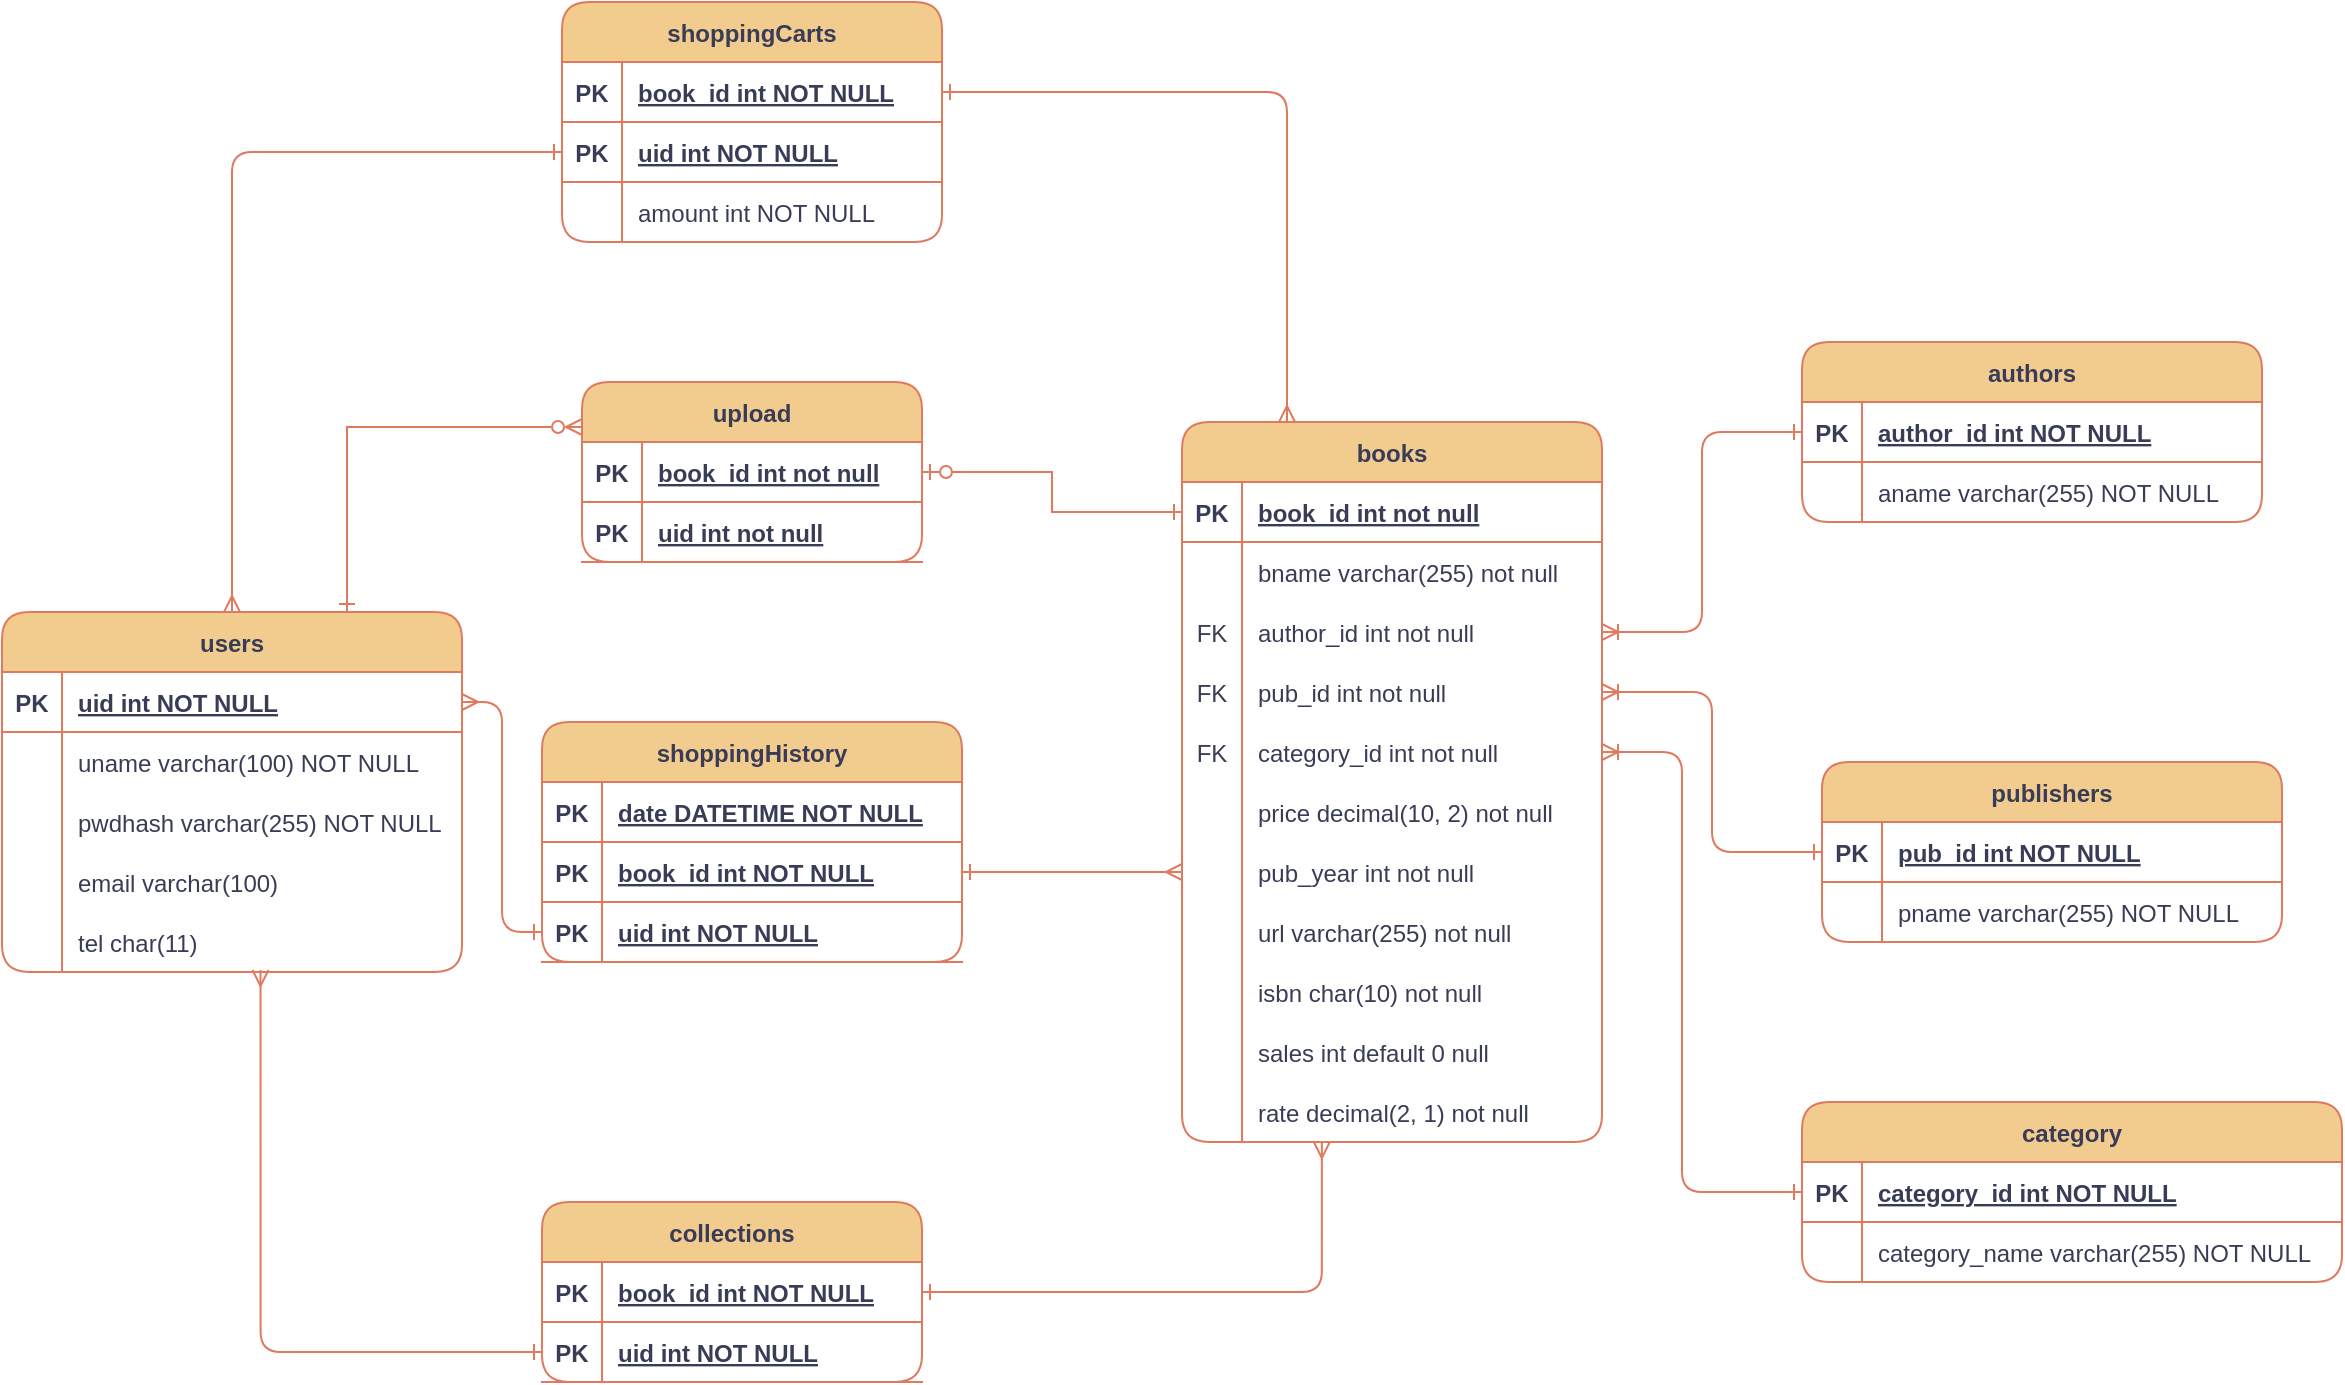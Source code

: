 <mxfile version="22.1.2" type="device">
  <diagram id="R2lEEEUBdFMjLlhIrx00" name="Page-1">
    <mxGraphModel dx="2056" dy="809" grid="1" gridSize="10" guides="1" tooltips="1" connect="1" arrows="1" fold="1" page="1" pageScale="1" pageWidth="850" pageHeight="1100" math="0" shadow="0" extFonts="Permanent Marker^https://fonts.googleapis.com/css?family=Permanent+Marker">
      <root>
        <mxCell id="0" />
        <mxCell id="1" parent="0" />
        <mxCell id="XunWEFAMzec_fNxeLKAL-8" style="edgeStyle=orthogonalEdgeStyle;rounded=0;orthogonalLoop=1;jettySize=auto;html=1;exitX=0.75;exitY=0;exitDx=0;exitDy=0;entryX=0;entryY=0.25;entryDx=0;entryDy=0;strokeColor=#E07A5F;fontColor=#393C56;fillColor=#F2CC8F;endArrow=ERzeroToMany;endFill=0;startArrow=ERone;startFill=0;" edge="1" parent="1" source="GhEM9INlbGcR_kuWZl3L-23" target="XunWEFAMzec_fNxeLKAL-1">
          <mxGeometry relative="1" as="geometry" />
        </mxCell>
        <mxCell id="GhEM9INlbGcR_kuWZl3L-23" value="users" style="shape=table;startSize=30;container=1;collapsible=1;childLayout=tableLayout;fixedRows=1;rowLines=0;fontStyle=1;align=center;resizeLast=1;labelBackgroundColor=none;fillColor=#F2CC8F;strokeColor=#E07A5F;fontColor=#393C56;rounded=1;" parent="1" vertex="1">
          <mxGeometry x="-840" y="335" width="230" height="180" as="geometry" />
        </mxCell>
        <mxCell id="GhEM9INlbGcR_kuWZl3L-24" value="" style="shape=tableRow;horizontal=0;startSize=0;swimlaneHead=0;swimlaneBody=0;fillColor=none;collapsible=0;dropTarget=0;points=[[0,0.5],[1,0.5]];portConstraint=eastwest;strokeColor=#E07A5F;top=0;left=0;right=0;bottom=1;labelBackgroundColor=none;fontColor=#393C56;rounded=1;" parent="GhEM9INlbGcR_kuWZl3L-23" vertex="1">
          <mxGeometry y="30" width="230" height="30" as="geometry" />
        </mxCell>
        <mxCell id="GhEM9INlbGcR_kuWZl3L-25" value="PK" style="shape=partialRectangle;overflow=hidden;connectable=0;fillColor=none;strokeColor=#E07A5F;top=0;left=0;bottom=0;right=0;fontStyle=1;labelBackgroundColor=none;fontColor=#393C56;rounded=1;" parent="GhEM9INlbGcR_kuWZl3L-24" vertex="1">
          <mxGeometry width="30" height="30" as="geometry">
            <mxRectangle width="30" height="30" as="alternateBounds" />
          </mxGeometry>
        </mxCell>
        <mxCell id="GhEM9INlbGcR_kuWZl3L-26" value="uid    int          NOT NULL " style="shape=partialRectangle;overflow=hidden;connectable=0;fillColor=none;align=left;strokeColor=#E07A5F;top=0;left=0;bottom=0;right=0;spacingLeft=6;fontStyle=5;labelBackgroundColor=none;fontColor=#393C56;rounded=1;" parent="GhEM9INlbGcR_kuWZl3L-24" vertex="1">
          <mxGeometry x="30" width="200" height="30" as="geometry">
            <mxRectangle width="200" height="30" as="alternateBounds" />
          </mxGeometry>
        </mxCell>
        <mxCell id="GhEM9INlbGcR_kuWZl3L-27" value="" style="shape=tableRow;horizontal=0;startSize=0;swimlaneHead=0;swimlaneBody=0;fillColor=none;collapsible=0;dropTarget=0;points=[[0,0.5],[1,0.5]];portConstraint=eastwest;strokeColor=#E07A5F;top=0;left=0;right=0;bottom=0;labelBackgroundColor=none;fontColor=#393C56;rounded=1;" parent="GhEM9INlbGcR_kuWZl3L-23" vertex="1">
          <mxGeometry y="60" width="230" height="30" as="geometry" />
        </mxCell>
        <mxCell id="GhEM9INlbGcR_kuWZl3L-28" value="" style="shape=partialRectangle;overflow=hidden;connectable=0;fillColor=none;strokeColor=#E07A5F;top=0;left=0;bottom=0;right=0;labelBackgroundColor=none;fontColor=#393C56;rounded=1;" parent="GhEM9INlbGcR_kuWZl3L-27" vertex="1">
          <mxGeometry width="30" height="30" as="geometry">
            <mxRectangle width="30" height="30" as="alternateBounds" />
          </mxGeometry>
        </mxCell>
        <mxCell id="GhEM9INlbGcR_kuWZl3L-29" value="uname  varchar(100) NOT NULL" style="shape=partialRectangle;overflow=hidden;connectable=0;fillColor=none;align=left;strokeColor=#E07A5F;top=0;left=0;bottom=0;right=0;spacingLeft=6;labelBackgroundColor=none;fontColor=#393C56;rounded=1;" parent="GhEM9INlbGcR_kuWZl3L-27" vertex="1">
          <mxGeometry x="30" width="200" height="30" as="geometry">
            <mxRectangle width="200" height="30" as="alternateBounds" />
          </mxGeometry>
        </mxCell>
        <mxCell id="GhEM9INlbGcR_kuWZl3L-30" value="" style="shape=tableRow;horizontal=0;startSize=0;swimlaneHead=0;swimlaneBody=0;fillColor=none;collapsible=0;dropTarget=0;points=[[0,0.5],[1,0.5]];portConstraint=eastwest;strokeColor=#E07A5F;top=0;left=0;right=0;bottom=0;labelBackgroundColor=none;fontColor=#393C56;rounded=1;" parent="GhEM9INlbGcR_kuWZl3L-23" vertex="1">
          <mxGeometry y="90" width="230" height="30" as="geometry" />
        </mxCell>
        <mxCell id="GhEM9INlbGcR_kuWZl3L-31" value="" style="shape=partialRectangle;overflow=hidden;connectable=0;fillColor=none;strokeColor=#E07A5F;top=0;left=0;bottom=0;right=0;labelBackgroundColor=none;fontColor=#393C56;rounded=1;" parent="GhEM9INlbGcR_kuWZl3L-30" vertex="1">
          <mxGeometry width="30" height="30" as="geometry">
            <mxRectangle width="30" height="30" as="alternateBounds" />
          </mxGeometry>
        </mxCell>
        <mxCell id="GhEM9INlbGcR_kuWZl3L-32" value="pwdhash varchar(255) NOT NULL" style="shape=partialRectangle;overflow=hidden;connectable=0;fillColor=none;align=left;strokeColor=#E07A5F;top=0;left=0;bottom=0;right=0;spacingLeft=6;labelBackgroundColor=none;fontColor=#393C56;rounded=1;" parent="GhEM9INlbGcR_kuWZl3L-30" vertex="1">
          <mxGeometry x="30" width="200" height="30" as="geometry">
            <mxRectangle width="200" height="30" as="alternateBounds" />
          </mxGeometry>
        </mxCell>
        <mxCell id="GhEM9INlbGcR_kuWZl3L-33" value="" style="shape=tableRow;horizontal=0;startSize=0;swimlaneHead=0;swimlaneBody=0;fillColor=none;collapsible=0;dropTarget=0;points=[[0,0.5],[1,0.5]];portConstraint=eastwest;strokeColor=#E07A5F;top=0;left=0;right=0;bottom=0;labelBackgroundColor=none;fontColor=#393C56;rounded=1;" parent="GhEM9INlbGcR_kuWZl3L-23" vertex="1">
          <mxGeometry y="120" width="230" height="30" as="geometry" />
        </mxCell>
        <mxCell id="GhEM9INlbGcR_kuWZl3L-34" value="" style="shape=partialRectangle;overflow=hidden;connectable=0;fillColor=none;strokeColor=#E07A5F;top=0;left=0;bottom=0;right=0;labelBackgroundColor=none;fontColor=#393C56;rounded=1;" parent="GhEM9INlbGcR_kuWZl3L-33" vertex="1">
          <mxGeometry width="30" height="30" as="geometry">
            <mxRectangle width="30" height="30" as="alternateBounds" />
          </mxGeometry>
        </mxCell>
        <mxCell id="GhEM9INlbGcR_kuWZl3L-35" value="email  varchar(100)" style="shape=partialRectangle;overflow=hidden;connectable=0;fillColor=none;align=left;strokeColor=#E07A5F;top=0;left=0;bottom=0;right=0;spacingLeft=6;labelBackgroundColor=none;fontColor=#393C56;rounded=1;" parent="GhEM9INlbGcR_kuWZl3L-33" vertex="1">
          <mxGeometry x="30" width="200" height="30" as="geometry">
            <mxRectangle width="200" height="30" as="alternateBounds" />
          </mxGeometry>
        </mxCell>
        <mxCell id="GhEM9INlbGcR_kuWZl3L-36" value="" style="shape=tableRow;horizontal=0;startSize=0;swimlaneHead=0;swimlaneBody=0;fillColor=none;collapsible=0;dropTarget=0;points=[[0,0.5],[1,0.5]];portConstraint=eastwest;strokeColor=#E07A5F;top=0;left=0;right=0;bottom=0;labelBackgroundColor=none;fontColor=#393C56;rounded=1;" parent="GhEM9INlbGcR_kuWZl3L-23" vertex="1">
          <mxGeometry y="150" width="230" height="30" as="geometry" />
        </mxCell>
        <mxCell id="GhEM9INlbGcR_kuWZl3L-37" value="" style="shape=partialRectangle;overflow=hidden;connectable=0;fillColor=none;strokeColor=#E07A5F;top=0;left=0;bottom=0;right=0;labelBackgroundColor=none;fontColor=#393C56;rounded=1;" parent="GhEM9INlbGcR_kuWZl3L-36" vertex="1">
          <mxGeometry width="30" height="30" as="geometry">
            <mxRectangle width="30" height="30" as="alternateBounds" />
          </mxGeometry>
        </mxCell>
        <mxCell id="GhEM9INlbGcR_kuWZl3L-38" value="tel    char(11)" style="shape=partialRectangle;overflow=hidden;connectable=0;fillColor=none;align=left;strokeColor=#E07A5F;top=0;left=0;bottom=0;right=0;spacingLeft=6;labelBackgroundColor=none;fontColor=#393C56;rounded=1;" parent="GhEM9INlbGcR_kuWZl3L-36" vertex="1">
          <mxGeometry x="30" width="200" height="30" as="geometry">
            <mxRectangle width="200" height="30" as="alternateBounds" />
          </mxGeometry>
        </mxCell>
        <mxCell id="GhEM9INlbGcR_kuWZl3L-39" value="authors" style="shape=table;startSize=30;container=1;collapsible=1;childLayout=tableLayout;fixedRows=1;rowLines=0;fontStyle=1;align=center;resizeLast=1;labelBackgroundColor=none;fillColor=#F2CC8F;strokeColor=#E07A5F;fontColor=#393C56;rounded=1;" parent="1" vertex="1">
          <mxGeometry x="60" y="200" width="230" height="90" as="geometry" />
        </mxCell>
        <mxCell id="GhEM9INlbGcR_kuWZl3L-40" value="" style="shape=tableRow;horizontal=0;startSize=0;swimlaneHead=0;swimlaneBody=0;fillColor=none;collapsible=0;dropTarget=0;points=[[0,0.5],[1,0.5]];portConstraint=eastwest;strokeColor=#E07A5F;top=0;left=0;right=0;bottom=1;labelBackgroundColor=none;fontColor=#393C56;rounded=1;" parent="GhEM9INlbGcR_kuWZl3L-39" vertex="1">
          <mxGeometry y="30" width="230" height="30" as="geometry" />
        </mxCell>
        <mxCell id="GhEM9INlbGcR_kuWZl3L-41" value="PK" style="shape=partialRectangle;overflow=hidden;connectable=0;fillColor=none;strokeColor=#E07A5F;top=0;left=0;bottom=0;right=0;fontStyle=1;labelBackgroundColor=none;fontColor=#393C56;rounded=1;" parent="GhEM9INlbGcR_kuWZl3L-40" vertex="1">
          <mxGeometry width="30" height="30" as="geometry">
            <mxRectangle width="30" height="30" as="alternateBounds" />
          </mxGeometry>
        </mxCell>
        <mxCell id="GhEM9INlbGcR_kuWZl3L-42" value="author_id int          NOT NULL " style="shape=partialRectangle;overflow=hidden;connectable=0;fillColor=none;align=left;strokeColor=#E07A5F;top=0;left=0;bottom=0;right=0;spacingLeft=6;fontStyle=5;labelBackgroundColor=none;fontColor=#393C56;rounded=1;" parent="GhEM9INlbGcR_kuWZl3L-40" vertex="1">
          <mxGeometry x="30" width="200" height="30" as="geometry">
            <mxRectangle width="200" height="30" as="alternateBounds" />
          </mxGeometry>
        </mxCell>
        <mxCell id="GhEM9INlbGcR_kuWZl3L-43" value="" style="shape=tableRow;horizontal=0;startSize=0;swimlaneHead=0;swimlaneBody=0;fillColor=none;collapsible=0;dropTarget=0;points=[[0,0.5],[1,0.5]];portConstraint=eastwest;strokeColor=#E07A5F;top=0;left=0;right=0;bottom=0;labelBackgroundColor=none;fontColor=#393C56;rounded=1;" parent="GhEM9INlbGcR_kuWZl3L-39" vertex="1">
          <mxGeometry y="60" width="230" height="30" as="geometry" />
        </mxCell>
        <mxCell id="GhEM9INlbGcR_kuWZl3L-44" value="" style="shape=partialRectangle;overflow=hidden;connectable=0;fillColor=none;strokeColor=#E07A5F;top=0;left=0;bottom=0;right=0;labelBackgroundColor=none;fontColor=#393C56;rounded=1;" parent="GhEM9INlbGcR_kuWZl3L-43" vertex="1">
          <mxGeometry width="30" height="30" as="geometry">
            <mxRectangle width="30" height="30" as="alternateBounds" />
          </mxGeometry>
        </mxCell>
        <mxCell id="GhEM9INlbGcR_kuWZl3L-45" value="aname     varchar(255) NOT NULL" style="shape=partialRectangle;overflow=hidden;connectable=0;fillColor=none;align=left;strokeColor=#E07A5F;top=0;left=0;bottom=0;right=0;spacingLeft=6;labelBackgroundColor=none;fontColor=#393C56;rounded=1;" parent="GhEM9INlbGcR_kuWZl3L-43" vertex="1">
          <mxGeometry x="30" width="200" height="30" as="geometry">
            <mxRectangle width="200" height="30" as="alternateBounds" />
          </mxGeometry>
        </mxCell>
        <mxCell id="GhEM9INlbGcR_kuWZl3L-46" value="publishers" style="shape=table;startSize=30;container=1;collapsible=1;childLayout=tableLayout;fixedRows=1;rowLines=0;fontStyle=1;align=center;resizeLast=1;labelBackgroundColor=none;fillColor=#F2CC8F;strokeColor=#E07A5F;fontColor=#393C56;rounded=1;" parent="1" vertex="1">
          <mxGeometry x="70" y="410" width="230" height="90" as="geometry" />
        </mxCell>
        <mxCell id="GhEM9INlbGcR_kuWZl3L-47" value="" style="shape=tableRow;horizontal=0;startSize=0;swimlaneHead=0;swimlaneBody=0;fillColor=none;collapsible=0;dropTarget=0;points=[[0,0.5],[1,0.5]];portConstraint=eastwest;strokeColor=#E07A5F;top=0;left=0;right=0;bottom=1;labelBackgroundColor=none;fontColor=#393C56;rounded=1;" parent="GhEM9INlbGcR_kuWZl3L-46" vertex="1">
          <mxGeometry y="30" width="230" height="30" as="geometry" />
        </mxCell>
        <mxCell id="GhEM9INlbGcR_kuWZl3L-48" value="PK" style="shape=partialRectangle;overflow=hidden;connectable=0;fillColor=none;strokeColor=#E07A5F;top=0;left=0;bottom=0;right=0;fontStyle=1;labelBackgroundColor=none;fontColor=#393C56;rounded=1;" parent="GhEM9INlbGcR_kuWZl3L-47" vertex="1">
          <mxGeometry width="30" height="30" as="geometry">
            <mxRectangle width="30" height="30" as="alternateBounds" />
          </mxGeometry>
        </mxCell>
        <mxCell id="GhEM9INlbGcR_kuWZl3L-49" value="pub_id int          NOT NULL " style="shape=partialRectangle;overflow=hidden;connectable=0;fillColor=none;align=left;strokeColor=#E07A5F;top=0;left=0;bottom=0;right=0;spacingLeft=6;fontStyle=5;labelBackgroundColor=none;fontColor=#393C56;rounded=1;" parent="GhEM9INlbGcR_kuWZl3L-47" vertex="1">
          <mxGeometry x="30" width="200" height="30" as="geometry">
            <mxRectangle width="200" height="30" as="alternateBounds" />
          </mxGeometry>
        </mxCell>
        <mxCell id="GhEM9INlbGcR_kuWZl3L-50" value="" style="shape=tableRow;horizontal=0;startSize=0;swimlaneHead=0;swimlaneBody=0;fillColor=none;collapsible=0;dropTarget=0;points=[[0,0.5],[1,0.5]];portConstraint=eastwest;strokeColor=#E07A5F;top=0;left=0;right=0;bottom=0;labelBackgroundColor=none;fontColor=#393C56;rounded=1;" parent="GhEM9INlbGcR_kuWZl3L-46" vertex="1">
          <mxGeometry y="60" width="230" height="30" as="geometry" />
        </mxCell>
        <mxCell id="GhEM9INlbGcR_kuWZl3L-51" value="" style="shape=partialRectangle;overflow=hidden;connectable=0;fillColor=none;strokeColor=#E07A5F;top=0;left=0;bottom=0;right=0;labelBackgroundColor=none;fontColor=#393C56;rounded=1;" parent="GhEM9INlbGcR_kuWZl3L-50" vertex="1">
          <mxGeometry width="30" height="30" as="geometry">
            <mxRectangle width="30" height="30" as="alternateBounds" />
          </mxGeometry>
        </mxCell>
        <mxCell id="GhEM9INlbGcR_kuWZl3L-52" value="pname  varchar(255) NOT NULL" style="shape=partialRectangle;overflow=hidden;connectable=0;fillColor=none;align=left;strokeColor=#E07A5F;top=0;left=0;bottom=0;right=0;spacingLeft=6;labelBackgroundColor=none;fontColor=#393C56;rounded=1;" parent="GhEM9INlbGcR_kuWZl3L-50" vertex="1">
          <mxGeometry x="30" width="200" height="30" as="geometry">
            <mxRectangle width="200" height="30" as="alternateBounds" />
          </mxGeometry>
        </mxCell>
        <mxCell id="GhEM9INlbGcR_kuWZl3L-53" value="category" style="shape=table;startSize=30;container=1;collapsible=1;childLayout=tableLayout;fixedRows=1;rowLines=0;fontStyle=1;align=center;resizeLast=1;labelBackgroundColor=none;fillColor=#F2CC8F;strokeColor=#E07A5F;fontColor=#393C56;rounded=1;" parent="1" vertex="1">
          <mxGeometry x="60" y="580" width="270" height="90" as="geometry" />
        </mxCell>
        <mxCell id="GhEM9INlbGcR_kuWZl3L-54" value="" style="shape=tableRow;horizontal=0;startSize=0;swimlaneHead=0;swimlaneBody=0;fillColor=none;collapsible=0;dropTarget=0;points=[[0,0.5],[1,0.5]];portConstraint=eastwest;strokeColor=#E07A5F;top=0;left=0;right=0;bottom=1;labelBackgroundColor=none;fontColor=#393C56;rounded=1;" parent="GhEM9INlbGcR_kuWZl3L-53" vertex="1">
          <mxGeometry y="30" width="270" height="30" as="geometry" />
        </mxCell>
        <mxCell id="GhEM9INlbGcR_kuWZl3L-55" value="PK" style="shape=partialRectangle;overflow=hidden;connectable=0;fillColor=none;strokeColor=#E07A5F;top=0;left=0;bottom=0;right=0;fontStyle=1;labelBackgroundColor=none;fontColor=#393C56;rounded=1;" parent="GhEM9INlbGcR_kuWZl3L-54" vertex="1">
          <mxGeometry width="30" height="30" as="geometry">
            <mxRectangle width="30" height="30" as="alternateBounds" />
          </mxGeometry>
        </mxCell>
        <mxCell id="GhEM9INlbGcR_kuWZl3L-56" value="category_id   int          NOT NULL " style="shape=partialRectangle;overflow=hidden;connectable=0;fillColor=none;align=left;strokeColor=#E07A5F;top=0;left=0;bottom=0;right=0;spacingLeft=6;fontStyle=5;labelBackgroundColor=none;fontColor=#393C56;rounded=1;" parent="GhEM9INlbGcR_kuWZl3L-54" vertex="1">
          <mxGeometry x="30" width="240" height="30" as="geometry">
            <mxRectangle width="240" height="30" as="alternateBounds" />
          </mxGeometry>
        </mxCell>
        <mxCell id="GhEM9INlbGcR_kuWZl3L-57" value="" style="shape=tableRow;horizontal=0;startSize=0;swimlaneHead=0;swimlaneBody=0;fillColor=none;collapsible=0;dropTarget=0;points=[[0,0.5],[1,0.5]];portConstraint=eastwest;strokeColor=#E07A5F;top=0;left=0;right=0;bottom=0;labelBackgroundColor=none;fontColor=#393C56;rounded=1;" parent="GhEM9INlbGcR_kuWZl3L-53" vertex="1">
          <mxGeometry y="60" width="270" height="30" as="geometry" />
        </mxCell>
        <mxCell id="GhEM9INlbGcR_kuWZl3L-58" value="" style="shape=partialRectangle;overflow=hidden;connectable=0;fillColor=none;strokeColor=#E07A5F;top=0;left=0;bottom=0;right=0;labelBackgroundColor=none;fontColor=#393C56;rounded=1;" parent="GhEM9INlbGcR_kuWZl3L-57" vertex="1">
          <mxGeometry width="30" height="30" as="geometry">
            <mxRectangle width="30" height="30" as="alternateBounds" />
          </mxGeometry>
        </mxCell>
        <mxCell id="GhEM9INlbGcR_kuWZl3L-59" value="category_name varchar(255) NOT NULL" style="shape=partialRectangle;overflow=hidden;connectable=0;fillColor=none;align=left;strokeColor=#E07A5F;top=0;left=0;bottom=0;right=0;spacingLeft=6;labelBackgroundColor=none;fontColor=#393C56;rounded=1;" parent="GhEM9INlbGcR_kuWZl3L-57" vertex="1">
          <mxGeometry x="30" width="240" height="30" as="geometry">
            <mxRectangle width="240" height="30" as="alternateBounds" />
          </mxGeometry>
        </mxCell>
        <mxCell id="GhEM9INlbGcR_kuWZl3L-114" value="shoppingCarts" style="shape=table;startSize=30;container=1;collapsible=1;childLayout=tableLayout;fixedRows=1;rowLines=0;fontStyle=1;align=center;resizeLast=1;labelBackgroundColor=none;fillColor=#F2CC8F;strokeColor=#E07A5F;fontColor=#393C56;rounded=1;" parent="1" vertex="1">
          <mxGeometry x="-560" y="30" width="190" height="120" as="geometry" />
        </mxCell>
        <mxCell id="GhEM9INlbGcR_kuWZl3L-115" value="" style="shape=tableRow;horizontal=0;startSize=0;swimlaneHead=0;swimlaneBody=0;fillColor=none;collapsible=0;dropTarget=0;points=[[0,0.5],[1,0.5]];portConstraint=eastwest;strokeColor=#E07A5F;top=0;left=0;right=0;bottom=1;labelBackgroundColor=none;fontColor=#393C56;rounded=1;" parent="GhEM9INlbGcR_kuWZl3L-114" vertex="1">
          <mxGeometry y="30" width="190" height="30" as="geometry" />
        </mxCell>
        <mxCell id="GhEM9INlbGcR_kuWZl3L-116" value="PK" style="shape=partialRectangle;overflow=hidden;connectable=0;fillColor=none;strokeColor=#E07A5F;top=0;left=0;bottom=0;right=0;fontStyle=1;labelBackgroundColor=none;fontColor=#393C56;rounded=1;" parent="GhEM9INlbGcR_kuWZl3L-115" vertex="1">
          <mxGeometry width="30" height="30" as="geometry">
            <mxRectangle width="30" height="30" as="alternateBounds" />
          </mxGeometry>
        </mxCell>
        <mxCell id="GhEM9INlbGcR_kuWZl3L-117" value="book_id int NOT NULL " style="shape=partialRectangle;overflow=hidden;connectable=0;fillColor=none;align=left;strokeColor=#E07A5F;top=0;left=0;bottom=0;right=0;spacingLeft=6;fontStyle=5;labelBackgroundColor=none;fontColor=#393C56;rounded=1;" parent="GhEM9INlbGcR_kuWZl3L-115" vertex="1">
          <mxGeometry x="30" width="160" height="30" as="geometry">
            <mxRectangle width="160" height="30" as="alternateBounds" />
          </mxGeometry>
        </mxCell>
        <mxCell id="GhEM9INlbGcR_kuWZl3L-118" value="" style="shape=tableRow;horizontal=0;startSize=0;swimlaneHead=0;swimlaneBody=0;fillColor=none;collapsible=0;dropTarget=0;points=[[0,0.5],[1,0.5]];portConstraint=eastwest;strokeColor=#E07A5F;top=0;left=0;right=0;bottom=1;labelBackgroundColor=none;fontColor=#393C56;rounded=1;" parent="GhEM9INlbGcR_kuWZl3L-114" vertex="1">
          <mxGeometry y="60" width="190" height="30" as="geometry" />
        </mxCell>
        <mxCell id="GhEM9INlbGcR_kuWZl3L-119" value="PK" style="shape=partialRectangle;overflow=hidden;connectable=0;fillColor=none;strokeColor=#E07A5F;top=0;left=0;bottom=0;right=0;fontStyle=1;labelBackgroundColor=none;fontColor=#393C56;rounded=1;" parent="GhEM9INlbGcR_kuWZl3L-118" vertex="1">
          <mxGeometry width="30" height="30" as="geometry">
            <mxRectangle width="30" height="30" as="alternateBounds" />
          </mxGeometry>
        </mxCell>
        <mxCell id="GhEM9INlbGcR_kuWZl3L-120" value="uid     int NOT NULL " style="shape=partialRectangle;overflow=hidden;connectable=0;fillColor=none;align=left;strokeColor=#E07A5F;top=0;left=0;bottom=0;right=0;spacingLeft=6;fontStyle=5;labelBackgroundColor=none;fontColor=#393C56;rounded=1;" parent="GhEM9INlbGcR_kuWZl3L-118" vertex="1">
          <mxGeometry x="30" width="160" height="30" as="geometry">
            <mxRectangle width="160" height="30" as="alternateBounds" />
          </mxGeometry>
        </mxCell>
        <mxCell id="GhEM9INlbGcR_kuWZl3L-121" value="" style="shape=tableRow;horizontal=0;startSize=0;swimlaneHead=0;swimlaneBody=0;fillColor=none;collapsible=0;dropTarget=0;points=[[0,0.5],[1,0.5]];portConstraint=eastwest;strokeColor=#E07A5F;top=0;left=0;right=0;bottom=0;labelBackgroundColor=none;fontColor=#393C56;rounded=1;" parent="GhEM9INlbGcR_kuWZl3L-114" vertex="1">
          <mxGeometry y="90" width="190" height="30" as="geometry" />
        </mxCell>
        <mxCell id="GhEM9INlbGcR_kuWZl3L-122" value="" style="shape=partialRectangle;overflow=hidden;connectable=0;fillColor=none;strokeColor=#E07A5F;top=0;left=0;bottom=0;right=0;labelBackgroundColor=none;fontColor=#393C56;rounded=1;" parent="GhEM9INlbGcR_kuWZl3L-121" vertex="1">
          <mxGeometry width="30" height="30" as="geometry">
            <mxRectangle width="30" height="30" as="alternateBounds" />
          </mxGeometry>
        </mxCell>
        <mxCell id="GhEM9INlbGcR_kuWZl3L-123" value="amount  int NOT NULL" style="shape=partialRectangle;overflow=hidden;connectable=0;fillColor=none;align=left;strokeColor=#E07A5F;top=0;left=0;bottom=0;right=0;spacingLeft=6;labelBackgroundColor=none;fontColor=#393C56;rounded=1;" parent="GhEM9INlbGcR_kuWZl3L-121" vertex="1">
          <mxGeometry x="30" width="160" height="30" as="geometry">
            <mxRectangle width="160" height="30" as="alternateBounds" />
          </mxGeometry>
        </mxCell>
        <mxCell id="GhEM9INlbGcR_kuWZl3L-124" value="shoppingHistory" style="shape=table;startSize=30;container=1;collapsible=1;childLayout=tableLayout;fixedRows=1;rowLines=0;fontStyle=1;align=center;resizeLast=1;labelBackgroundColor=none;fillColor=#F2CC8F;strokeColor=#E07A5F;fontColor=#393C56;rounded=1;" parent="1" vertex="1">
          <mxGeometry x="-570" y="390" width="210" height="120" as="geometry" />
        </mxCell>
        <mxCell id="GhEM9INlbGcR_kuWZl3L-125" value="" style="shape=tableRow;horizontal=0;startSize=0;swimlaneHead=0;swimlaneBody=0;fillColor=none;collapsible=0;dropTarget=0;points=[[0,0.5],[1,0.5]];portConstraint=eastwest;strokeColor=#E07A5F;top=0;left=0;right=0;bottom=1;labelBackgroundColor=none;fontColor=#393C56;rounded=1;" parent="GhEM9INlbGcR_kuWZl3L-124" vertex="1">
          <mxGeometry y="30" width="210" height="30" as="geometry" />
        </mxCell>
        <mxCell id="GhEM9INlbGcR_kuWZl3L-126" value="PK" style="shape=partialRectangle;overflow=hidden;connectable=0;fillColor=none;strokeColor=#E07A5F;top=0;left=0;bottom=0;right=0;fontStyle=1;labelBackgroundColor=none;fontColor=#393C56;rounded=1;" parent="GhEM9INlbGcR_kuWZl3L-125" vertex="1">
          <mxGeometry width="30" height="30" as="geometry">
            <mxRectangle width="30" height="30" as="alternateBounds" />
          </mxGeometry>
        </mxCell>
        <mxCell id="GhEM9INlbGcR_kuWZl3L-127" value="date    DATETIME NOT NULL" style="shape=partialRectangle;overflow=hidden;connectable=0;fillColor=none;align=left;strokeColor=#E07A5F;top=0;left=0;bottom=0;right=0;spacingLeft=6;fontStyle=5;labelBackgroundColor=none;fontColor=#393C56;rounded=1;" parent="GhEM9INlbGcR_kuWZl3L-125" vertex="1">
          <mxGeometry x="30" width="180" height="30" as="geometry">
            <mxRectangle width="180" height="30" as="alternateBounds" />
          </mxGeometry>
        </mxCell>
        <mxCell id="GhEM9INlbGcR_kuWZl3L-128" value="" style="shape=tableRow;horizontal=0;startSize=0;swimlaneHead=0;swimlaneBody=0;fillColor=none;collapsible=0;dropTarget=0;points=[[0,0.5],[1,0.5]];portConstraint=eastwest;strokeColor=#E07A5F;top=0;left=0;right=0;bottom=1;labelBackgroundColor=none;fontColor=#393C56;rounded=1;" parent="GhEM9INlbGcR_kuWZl3L-124" vertex="1">
          <mxGeometry y="60" width="210" height="30" as="geometry" />
        </mxCell>
        <mxCell id="GhEM9INlbGcR_kuWZl3L-129" value="PK" style="shape=partialRectangle;overflow=hidden;connectable=0;fillColor=none;strokeColor=#E07A5F;top=0;left=0;bottom=0;right=0;fontStyle=1;labelBackgroundColor=none;fontColor=#393C56;rounded=1;" parent="GhEM9INlbGcR_kuWZl3L-128" vertex="1">
          <mxGeometry width="30" height="30" as="geometry">
            <mxRectangle width="30" height="30" as="alternateBounds" />
          </mxGeometry>
        </mxCell>
        <mxCell id="GhEM9INlbGcR_kuWZl3L-130" value="book_id int NOT NULL " style="shape=partialRectangle;overflow=hidden;connectable=0;fillColor=none;align=left;strokeColor=#E07A5F;top=0;left=0;bottom=0;right=0;spacingLeft=6;fontStyle=5;labelBackgroundColor=none;fontColor=#393C56;rounded=1;" parent="GhEM9INlbGcR_kuWZl3L-128" vertex="1">
          <mxGeometry x="30" width="180" height="30" as="geometry">
            <mxRectangle width="180" height="30" as="alternateBounds" />
          </mxGeometry>
        </mxCell>
        <mxCell id="GhEM9INlbGcR_kuWZl3L-131" value="" style="shape=tableRow;horizontal=0;startSize=0;swimlaneHead=0;swimlaneBody=0;fillColor=none;collapsible=0;dropTarget=0;points=[[0,0.5],[1,0.5]];portConstraint=eastwest;strokeColor=#E07A5F;top=0;left=0;right=0;bottom=1;labelBackgroundColor=none;fontColor=#393C56;rounded=1;" parent="GhEM9INlbGcR_kuWZl3L-124" vertex="1">
          <mxGeometry y="90" width="210" height="30" as="geometry" />
        </mxCell>
        <mxCell id="GhEM9INlbGcR_kuWZl3L-132" value="PK" style="shape=partialRectangle;overflow=hidden;connectable=0;fillColor=none;strokeColor=#E07A5F;top=0;left=0;bottom=0;right=0;fontStyle=1;labelBackgroundColor=none;fontColor=#393C56;rounded=1;" parent="GhEM9INlbGcR_kuWZl3L-131" vertex="1">
          <mxGeometry width="30" height="30" as="geometry">
            <mxRectangle width="30" height="30" as="alternateBounds" />
          </mxGeometry>
        </mxCell>
        <mxCell id="GhEM9INlbGcR_kuWZl3L-133" value="uid     int NOT NULL " style="shape=partialRectangle;overflow=hidden;connectable=0;fillColor=none;align=left;strokeColor=#E07A5F;top=0;left=0;bottom=0;right=0;spacingLeft=6;fontStyle=5;labelBackgroundColor=none;fontColor=#393C56;rounded=1;" parent="GhEM9INlbGcR_kuWZl3L-131" vertex="1">
          <mxGeometry x="30" width="180" height="30" as="geometry">
            <mxRectangle width="180" height="30" as="alternateBounds" />
          </mxGeometry>
        </mxCell>
        <mxCell id="GhEM9INlbGcR_kuWZl3L-134" value="collections" style="shape=table;startSize=30;container=1;collapsible=1;childLayout=tableLayout;fixedRows=1;rowLines=0;fontStyle=1;align=center;resizeLast=1;labelBackgroundColor=none;fillColor=#F2CC8F;strokeColor=#E07A5F;fontColor=#393C56;rounded=1;" parent="1" vertex="1">
          <mxGeometry x="-570" y="630" width="190" height="90" as="geometry" />
        </mxCell>
        <mxCell id="GhEM9INlbGcR_kuWZl3L-135" value="" style="shape=tableRow;horizontal=0;startSize=0;swimlaneHead=0;swimlaneBody=0;fillColor=none;collapsible=0;dropTarget=0;points=[[0,0.5],[1,0.5]];portConstraint=eastwest;strokeColor=#E07A5F;top=0;left=0;right=0;bottom=1;labelBackgroundColor=none;fontColor=#393C56;rounded=1;" parent="GhEM9INlbGcR_kuWZl3L-134" vertex="1">
          <mxGeometry y="30" width="190" height="30" as="geometry" />
        </mxCell>
        <mxCell id="GhEM9INlbGcR_kuWZl3L-136" value="PK" style="shape=partialRectangle;overflow=hidden;connectable=0;fillColor=none;strokeColor=#E07A5F;top=0;left=0;bottom=0;right=0;fontStyle=1;labelBackgroundColor=none;fontColor=#393C56;rounded=1;" parent="GhEM9INlbGcR_kuWZl3L-135" vertex="1">
          <mxGeometry width="30" height="30" as="geometry">
            <mxRectangle width="30" height="30" as="alternateBounds" />
          </mxGeometry>
        </mxCell>
        <mxCell id="GhEM9INlbGcR_kuWZl3L-137" value="book_id int NOT NULL" style="shape=partialRectangle;overflow=hidden;connectable=0;fillColor=none;align=left;strokeColor=#E07A5F;top=0;left=0;bottom=0;right=0;spacingLeft=6;fontStyle=5;labelBackgroundColor=none;fontColor=#393C56;rounded=1;" parent="GhEM9INlbGcR_kuWZl3L-135" vertex="1">
          <mxGeometry x="30" width="160" height="30" as="geometry">
            <mxRectangle width="160" height="30" as="alternateBounds" />
          </mxGeometry>
        </mxCell>
        <mxCell id="GhEM9INlbGcR_kuWZl3L-138" value="" style="shape=tableRow;horizontal=0;startSize=0;swimlaneHead=0;swimlaneBody=0;fillColor=none;collapsible=0;dropTarget=0;points=[[0,0.5],[1,0.5]];portConstraint=eastwest;strokeColor=#E07A5F;top=0;left=0;right=0;bottom=1;labelBackgroundColor=none;fontColor=#393C56;rounded=1;" parent="GhEM9INlbGcR_kuWZl3L-134" vertex="1">
          <mxGeometry y="60" width="190" height="30" as="geometry" />
        </mxCell>
        <mxCell id="GhEM9INlbGcR_kuWZl3L-139" value="PK" style="shape=partialRectangle;overflow=hidden;connectable=0;fillColor=none;strokeColor=#E07A5F;top=0;left=0;bottom=0;right=0;fontStyle=1;labelBackgroundColor=none;fontColor=#393C56;rounded=1;" parent="GhEM9INlbGcR_kuWZl3L-138" vertex="1">
          <mxGeometry width="30" height="30" as="geometry">
            <mxRectangle width="30" height="30" as="alternateBounds" />
          </mxGeometry>
        </mxCell>
        <mxCell id="GhEM9INlbGcR_kuWZl3L-140" value="uid     int NOT NULL " style="shape=partialRectangle;overflow=hidden;connectable=0;fillColor=none;align=left;strokeColor=#E07A5F;top=0;left=0;bottom=0;right=0;spacingLeft=6;fontStyle=5;labelBackgroundColor=none;fontColor=#393C56;rounded=1;" parent="GhEM9INlbGcR_kuWZl3L-138" vertex="1">
          <mxGeometry x="30" width="160" height="30" as="geometry">
            <mxRectangle width="160" height="30" as="alternateBounds" />
          </mxGeometry>
        </mxCell>
        <mxCell id="GhEM9INlbGcR_kuWZl3L-141" style="edgeStyle=orthogonalEdgeStyle;rounded=1;orthogonalLoop=1;jettySize=auto;html=1;exitX=1;exitY=0.5;exitDx=0;exitDy=0;entryX=0;entryY=0.5;entryDx=0;entryDy=0;strokeColor=#E07A5F;fontColor=default;fillColor=#F2CC8F;startArrow=ERoneToMany;startFill=0;endArrow=ERone;endFill=0;labelBackgroundColor=none;" parent="1" source="JGVnwuOozJKgFwAxAluH-42" target="GhEM9INlbGcR_kuWZl3L-40" edge="1">
          <mxGeometry relative="1" as="geometry">
            <mxPoint x="-60" y="425" as="sourcePoint" />
          </mxGeometry>
        </mxCell>
        <mxCell id="GhEM9INlbGcR_kuWZl3L-142" style="edgeStyle=orthogonalEdgeStyle;rounded=1;orthogonalLoop=1;jettySize=auto;html=1;exitX=1;exitY=0.5;exitDx=0;exitDy=0;entryX=0;entryY=0.5;entryDx=0;entryDy=0;strokeColor=#E07A5F;fontColor=default;fillColor=#F2CC8F;startArrow=ERoneToMany;startFill=0;endArrow=ERone;endFill=0;labelBackgroundColor=none;" parent="1" source="JGVnwuOozJKgFwAxAluH-45" target="GhEM9INlbGcR_kuWZl3L-47" edge="1">
          <mxGeometry relative="1" as="geometry">
            <mxPoint x="-60" y="455" as="sourcePoint" />
          </mxGeometry>
        </mxCell>
        <mxCell id="GhEM9INlbGcR_kuWZl3L-143" style="edgeStyle=orthogonalEdgeStyle;rounded=1;orthogonalLoop=1;jettySize=auto;html=1;entryX=0;entryY=0.5;entryDx=0;entryDy=0;strokeColor=#E07A5F;fontColor=default;fillColor=#F2CC8F;startArrow=ERoneToMany;startFill=0;endArrow=ERone;endFill=0;labelBackgroundColor=none;exitX=1;exitY=0.5;exitDx=0;exitDy=0;" parent="1" source="JGVnwuOozJKgFwAxAluH-48" target="GhEM9INlbGcR_kuWZl3L-54" edge="1">
          <mxGeometry relative="1" as="geometry">
            <mxPoint x="-70" y="690" as="sourcePoint" />
            <Array as="points">
              <mxPoint y="405" />
              <mxPoint y="625" />
            </Array>
          </mxGeometry>
        </mxCell>
        <mxCell id="GhEM9INlbGcR_kuWZl3L-145" style="edgeStyle=orthogonalEdgeStyle;rounded=1;orthogonalLoop=1;jettySize=auto;html=1;exitX=1;exitY=0.5;exitDx=0;exitDy=0;entryX=0;entryY=0.5;entryDx=0;entryDy=0;strokeColor=#E07A5F;fontColor=default;fillColor=#F2CC8F;startArrow=ERone;startFill=0;endArrow=ERmany;endFill=0;labelBackgroundColor=none;" parent="1" source="GhEM9INlbGcR_kuWZl3L-128" target="JGVnwuOozJKgFwAxAluH-54" edge="1">
          <mxGeometry relative="1" as="geometry">
            <mxPoint x="-290" y="365" as="targetPoint" />
          </mxGeometry>
        </mxCell>
        <mxCell id="GhEM9INlbGcR_kuWZl3L-147" style="edgeStyle=orthogonalEdgeStyle;rounded=1;orthogonalLoop=1;jettySize=auto;html=1;exitX=0;exitY=0.5;exitDx=0;exitDy=0;entryX=0.5;entryY=0;entryDx=0;entryDy=0;strokeColor=#E07A5F;fontColor=default;fillColor=#F2CC8F;endArrow=ERmany;endFill=0;startArrow=ERone;startFill=0;labelBackgroundColor=none;" parent="1" source="GhEM9INlbGcR_kuWZl3L-118" target="GhEM9INlbGcR_kuWZl3L-23" edge="1">
          <mxGeometry relative="1" as="geometry" />
        </mxCell>
        <mxCell id="GhEM9INlbGcR_kuWZl3L-148" style="edgeStyle=orthogonalEdgeStyle;rounded=1;orthogonalLoop=1;jettySize=auto;html=1;exitX=0;exitY=0.5;exitDx=0;exitDy=0;entryX=1;entryY=0.5;entryDx=0;entryDy=0;strokeColor=#E07A5F;fontColor=default;fillColor=#F2CC8F;endArrow=ERmany;endFill=0;startArrow=ERone;startFill=0;labelBackgroundColor=none;" parent="1" source="GhEM9INlbGcR_kuWZl3L-131" target="GhEM9INlbGcR_kuWZl3L-24" edge="1">
          <mxGeometry relative="1" as="geometry" />
        </mxCell>
        <mxCell id="GhEM9INlbGcR_kuWZl3L-149" style="edgeStyle=orthogonalEdgeStyle;rounded=1;orthogonalLoop=1;jettySize=auto;html=1;exitX=0;exitY=0.5;exitDx=0;exitDy=0;entryX=0.562;entryY=0.967;entryDx=0;entryDy=0;entryPerimeter=0;strokeColor=#E07A5F;fontColor=default;fillColor=#F2CC8F;endArrow=ERmany;endFill=0;startArrow=ERone;startFill=0;labelBackgroundColor=none;" parent="1" source="GhEM9INlbGcR_kuWZl3L-138" target="GhEM9INlbGcR_kuWZl3L-36" edge="1">
          <mxGeometry relative="1" as="geometry" />
        </mxCell>
        <mxCell id="JGVnwuOozJKgFwAxAluH-35" value="books" style="shape=table;startSize=30;container=1;collapsible=1;childLayout=tableLayout;fixedRows=1;rowLines=0;fontStyle=1;align=center;resizeLast=1;labelBackgroundColor=none;fillColor=#F2CC8F;strokeColor=#E07A5F;fontColor=#393C56;rounded=1;" parent="1" vertex="1">
          <mxGeometry x="-250" y="240" width="210" height="360" as="geometry" />
        </mxCell>
        <mxCell id="JGVnwuOozJKgFwAxAluH-36" value="" style="shape=tableRow;horizontal=0;startSize=0;swimlaneHead=0;swimlaneBody=0;fillColor=none;collapsible=0;dropTarget=0;points=[[0,0.5],[1,0.5]];portConstraint=eastwest;strokeColor=#E07A5F;top=0;left=0;right=0;bottom=1;labelBackgroundColor=none;fontColor=#393C56;rounded=1;" parent="JGVnwuOozJKgFwAxAluH-35" vertex="1">
          <mxGeometry y="30" width="210" height="30" as="geometry" />
        </mxCell>
        <mxCell id="JGVnwuOozJKgFwAxAluH-37" value="PK" style="shape=partialRectangle;overflow=hidden;connectable=0;fillColor=none;strokeColor=#E07A5F;top=0;left=0;bottom=0;right=0;fontStyle=1;labelBackgroundColor=none;fontColor=#393C56;rounded=1;" parent="JGVnwuOozJKgFwAxAluH-36" vertex="1">
          <mxGeometry width="30" height="30" as="geometry">
            <mxRectangle width="30" height="30" as="alternateBounds" />
          </mxGeometry>
        </mxCell>
        <mxCell id="JGVnwuOozJKgFwAxAluH-38" value="book_id     int            not null " style="shape=partialRectangle;overflow=hidden;connectable=0;fillColor=none;align=left;strokeColor=#E07A5F;top=0;left=0;bottom=0;right=0;spacingLeft=6;fontStyle=5;labelBackgroundColor=none;fontColor=#393C56;rounded=1;" parent="JGVnwuOozJKgFwAxAluH-36" vertex="1">
          <mxGeometry x="30" width="180" height="30" as="geometry">
            <mxRectangle width="180" height="30" as="alternateBounds" />
          </mxGeometry>
        </mxCell>
        <mxCell id="JGVnwuOozJKgFwAxAluH-39" value="" style="shape=tableRow;horizontal=0;startSize=0;swimlaneHead=0;swimlaneBody=0;fillColor=none;collapsible=0;dropTarget=0;points=[[0,0.5],[1,0.5]];portConstraint=eastwest;strokeColor=#E07A5F;top=0;left=0;right=0;bottom=0;labelBackgroundColor=none;fontColor=#393C56;rounded=1;" parent="JGVnwuOozJKgFwAxAluH-35" vertex="1">
          <mxGeometry y="60" width="210" height="30" as="geometry" />
        </mxCell>
        <mxCell id="JGVnwuOozJKgFwAxAluH-40" value="" style="shape=partialRectangle;overflow=hidden;connectable=0;fillColor=none;strokeColor=#E07A5F;top=0;left=0;bottom=0;right=0;labelBackgroundColor=none;fontColor=#393C56;rounded=1;" parent="JGVnwuOozJKgFwAxAluH-39" vertex="1">
          <mxGeometry width="30" height="30" as="geometry">
            <mxRectangle width="30" height="30" as="alternateBounds" />
          </mxGeometry>
        </mxCell>
        <mxCell id="JGVnwuOozJKgFwAxAluH-41" value="bname       varchar(255)   not null" style="shape=partialRectangle;overflow=hidden;connectable=0;fillColor=none;align=left;strokeColor=#E07A5F;top=0;left=0;bottom=0;right=0;spacingLeft=6;labelBackgroundColor=none;fontColor=#393C56;rounded=1;" parent="JGVnwuOozJKgFwAxAluH-39" vertex="1">
          <mxGeometry x="30" width="180" height="30" as="geometry">
            <mxRectangle width="180" height="30" as="alternateBounds" />
          </mxGeometry>
        </mxCell>
        <mxCell id="JGVnwuOozJKgFwAxAluH-42" value="" style="shape=tableRow;horizontal=0;startSize=0;swimlaneHead=0;swimlaneBody=0;fillColor=none;collapsible=0;dropTarget=0;points=[[0,0.5],[1,0.5]];portConstraint=eastwest;strokeColor=#E07A5F;top=0;left=0;right=0;bottom=0;labelBackgroundColor=none;fontColor=#393C56;rounded=1;" parent="JGVnwuOozJKgFwAxAluH-35" vertex="1">
          <mxGeometry y="90" width="210" height="30" as="geometry" />
        </mxCell>
        <mxCell id="JGVnwuOozJKgFwAxAluH-43" value="FK" style="shape=partialRectangle;overflow=hidden;connectable=0;fillColor=none;strokeColor=#E07A5F;top=0;left=0;bottom=0;right=0;labelBackgroundColor=none;fontColor=#393C56;rounded=1;" parent="JGVnwuOozJKgFwAxAluH-42" vertex="1">
          <mxGeometry width="30" height="30" as="geometry">
            <mxRectangle width="30" height="30" as="alternateBounds" />
          </mxGeometry>
        </mxCell>
        <mxCell id="JGVnwuOozJKgFwAxAluH-44" value="author_id   int            not null" style="shape=partialRectangle;overflow=hidden;connectable=0;fillColor=none;align=left;strokeColor=#E07A5F;top=0;left=0;bottom=0;right=0;spacingLeft=6;labelBackgroundColor=none;fontColor=#393C56;rounded=1;" parent="JGVnwuOozJKgFwAxAluH-42" vertex="1">
          <mxGeometry x="30" width="180" height="30" as="geometry">
            <mxRectangle width="180" height="30" as="alternateBounds" />
          </mxGeometry>
        </mxCell>
        <mxCell id="JGVnwuOozJKgFwAxAluH-45" value="" style="shape=tableRow;horizontal=0;startSize=0;swimlaneHead=0;swimlaneBody=0;fillColor=none;collapsible=0;dropTarget=0;points=[[0,0.5],[1,0.5]];portConstraint=eastwest;strokeColor=#E07A5F;top=0;left=0;right=0;bottom=0;labelBackgroundColor=none;fontColor=#393C56;rounded=1;" parent="JGVnwuOozJKgFwAxAluH-35" vertex="1">
          <mxGeometry y="120" width="210" height="30" as="geometry" />
        </mxCell>
        <mxCell id="JGVnwuOozJKgFwAxAluH-46" value="FK" style="shape=partialRectangle;overflow=hidden;connectable=0;fillColor=none;strokeColor=#E07A5F;top=0;left=0;bottom=0;right=0;labelBackgroundColor=none;fontColor=#393C56;rounded=1;" parent="JGVnwuOozJKgFwAxAluH-45" vertex="1">
          <mxGeometry width="30" height="30" as="geometry">
            <mxRectangle width="30" height="30" as="alternateBounds" />
          </mxGeometry>
        </mxCell>
        <mxCell id="JGVnwuOozJKgFwAxAluH-47" value="pub_id      int            not null" style="shape=partialRectangle;overflow=hidden;connectable=0;fillColor=none;align=left;strokeColor=#E07A5F;top=0;left=0;bottom=0;right=0;spacingLeft=6;labelBackgroundColor=none;fontColor=#393C56;rounded=1;" parent="JGVnwuOozJKgFwAxAluH-45" vertex="1">
          <mxGeometry x="30" width="180" height="30" as="geometry">
            <mxRectangle width="180" height="30" as="alternateBounds" />
          </mxGeometry>
        </mxCell>
        <mxCell id="JGVnwuOozJKgFwAxAluH-48" value="" style="shape=tableRow;horizontal=0;startSize=0;swimlaneHead=0;swimlaneBody=0;fillColor=none;collapsible=0;dropTarget=0;points=[[0,0.5],[1,0.5]];portConstraint=eastwest;strokeColor=#E07A5F;top=0;left=0;right=0;bottom=0;labelBackgroundColor=none;fontColor=#393C56;rounded=1;" parent="JGVnwuOozJKgFwAxAluH-35" vertex="1">
          <mxGeometry y="150" width="210" height="30" as="geometry" />
        </mxCell>
        <mxCell id="JGVnwuOozJKgFwAxAluH-49" value="FK" style="shape=partialRectangle;overflow=hidden;connectable=0;fillColor=none;strokeColor=#E07A5F;top=0;left=0;bottom=0;right=0;labelBackgroundColor=none;fontColor=#393C56;rounded=1;" parent="JGVnwuOozJKgFwAxAluH-48" vertex="1">
          <mxGeometry width="30" height="30" as="geometry">
            <mxRectangle width="30" height="30" as="alternateBounds" />
          </mxGeometry>
        </mxCell>
        <mxCell id="JGVnwuOozJKgFwAxAluH-50" value="category_id int            not null" style="shape=partialRectangle;overflow=hidden;connectable=0;fillColor=none;align=left;strokeColor=#E07A5F;top=0;left=0;bottom=0;right=0;spacingLeft=6;labelBackgroundColor=none;fontColor=#393C56;rounded=1;" parent="JGVnwuOozJKgFwAxAluH-48" vertex="1">
          <mxGeometry x="30" width="180" height="30" as="geometry">
            <mxRectangle width="180" height="30" as="alternateBounds" />
          </mxGeometry>
        </mxCell>
        <mxCell id="JGVnwuOozJKgFwAxAluH-51" value="" style="shape=tableRow;horizontal=0;startSize=0;swimlaneHead=0;swimlaneBody=0;fillColor=none;collapsible=0;dropTarget=0;points=[[0,0.5],[1,0.5]];portConstraint=eastwest;strokeColor=#E07A5F;top=0;left=0;right=0;bottom=0;labelBackgroundColor=none;fontColor=#393C56;rounded=1;" parent="JGVnwuOozJKgFwAxAluH-35" vertex="1">
          <mxGeometry y="180" width="210" height="30" as="geometry" />
        </mxCell>
        <mxCell id="JGVnwuOozJKgFwAxAluH-52" value="" style="shape=partialRectangle;overflow=hidden;connectable=0;fillColor=none;strokeColor=#E07A5F;top=0;left=0;bottom=0;right=0;labelBackgroundColor=none;fontColor=#393C56;rounded=1;" parent="JGVnwuOozJKgFwAxAluH-51" vertex="1">
          <mxGeometry width="30" height="30" as="geometry">
            <mxRectangle width="30" height="30" as="alternateBounds" />
          </mxGeometry>
        </mxCell>
        <mxCell id="JGVnwuOozJKgFwAxAluH-53" value="price       decimal(10, 2) not null" style="shape=partialRectangle;overflow=hidden;connectable=0;fillColor=none;align=left;strokeColor=#E07A5F;top=0;left=0;bottom=0;right=0;spacingLeft=6;labelBackgroundColor=none;fontColor=#393C56;rounded=1;" parent="JGVnwuOozJKgFwAxAluH-51" vertex="1">
          <mxGeometry x="30" width="180" height="30" as="geometry">
            <mxRectangle width="180" height="30" as="alternateBounds" />
          </mxGeometry>
        </mxCell>
        <mxCell id="JGVnwuOozJKgFwAxAluH-54" value="" style="shape=tableRow;horizontal=0;startSize=0;swimlaneHead=0;swimlaneBody=0;fillColor=none;collapsible=0;dropTarget=0;points=[[0,0.5],[1,0.5]];portConstraint=eastwest;strokeColor=#E07A5F;top=0;left=0;right=0;bottom=0;labelBackgroundColor=none;fontColor=#393C56;rounded=1;" parent="JGVnwuOozJKgFwAxAluH-35" vertex="1">
          <mxGeometry y="210" width="210" height="30" as="geometry" />
        </mxCell>
        <mxCell id="JGVnwuOozJKgFwAxAluH-55" value="" style="shape=partialRectangle;overflow=hidden;connectable=0;fillColor=none;strokeColor=#E07A5F;top=0;left=0;bottom=0;right=0;labelBackgroundColor=none;fontColor=#393C56;rounded=1;" parent="JGVnwuOozJKgFwAxAluH-54" vertex="1">
          <mxGeometry width="30" height="30" as="geometry">
            <mxRectangle width="30" height="30" as="alternateBounds" />
          </mxGeometry>
        </mxCell>
        <mxCell id="JGVnwuOozJKgFwAxAluH-56" value="pub_year    int            not null" style="shape=partialRectangle;overflow=hidden;connectable=0;fillColor=none;align=left;strokeColor=#E07A5F;top=0;left=0;bottom=0;right=0;spacingLeft=6;labelBackgroundColor=none;fontColor=#393C56;rounded=1;" parent="JGVnwuOozJKgFwAxAluH-54" vertex="1">
          <mxGeometry x="30" width="180" height="30" as="geometry">
            <mxRectangle width="180" height="30" as="alternateBounds" />
          </mxGeometry>
        </mxCell>
        <mxCell id="JGVnwuOozJKgFwAxAluH-57" value="" style="shape=tableRow;horizontal=0;startSize=0;swimlaneHead=0;swimlaneBody=0;fillColor=none;collapsible=0;dropTarget=0;points=[[0,0.5],[1,0.5]];portConstraint=eastwest;strokeColor=#E07A5F;top=0;left=0;right=0;bottom=0;labelBackgroundColor=none;fontColor=#393C56;rounded=1;" parent="JGVnwuOozJKgFwAxAluH-35" vertex="1">
          <mxGeometry y="240" width="210" height="30" as="geometry" />
        </mxCell>
        <mxCell id="JGVnwuOozJKgFwAxAluH-58" value="" style="shape=partialRectangle;overflow=hidden;connectable=0;fillColor=none;strokeColor=#E07A5F;top=0;left=0;bottom=0;right=0;labelBackgroundColor=none;fontColor=#393C56;rounded=1;" parent="JGVnwuOozJKgFwAxAluH-57" vertex="1">
          <mxGeometry width="30" height="30" as="geometry">
            <mxRectangle width="30" height="30" as="alternateBounds" />
          </mxGeometry>
        </mxCell>
        <mxCell id="JGVnwuOozJKgFwAxAluH-59" value="url         varchar(255)   not null" style="shape=partialRectangle;overflow=hidden;connectable=0;fillColor=none;align=left;strokeColor=#E07A5F;top=0;left=0;bottom=0;right=0;spacingLeft=6;labelBackgroundColor=none;fontColor=#393C56;rounded=1;" parent="JGVnwuOozJKgFwAxAluH-57" vertex="1">
          <mxGeometry x="30" width="180" height="30" as="geometry">
            <mxRectangle width="180" height="30" as="alternateBounds" />
          </mxGeometry>
        </mxCell>
        <mxCell id="JGVnwuOozJKgFwAxAluH-60" value="" style="shape=tableRow;horizontal=0;startSize=0;swimlaneHead=0;swimlaneBody=0;fillColor=none;collapsible=0;dropTarget=0;points=[[0,0.5],[1,0.5]];portConstraint=eastwest;strokeColor=#E07A5F;top=0;left=0;right=0;bottom=0;labelBackgroundColor=none;fontColor=#393C56;rounded=1;" parent="JGVnwuOozJKgFwAxAluH-35" vertex="1">
          <mxGeometry y="270" width="210" height="30" as="geometry" />
        </mxCell>
        <mxCell id="JGVnwuOozJKgFwAxAluH-61" value="" style="shape=partialRectangle;overflow=hidden;connectable=0;fillColor=none;strokeColor=#E07A5F;top=0;left=0;bottom=0;right=0;labelBackgroundColor=none;fontColor=#393C56;rounded=1;" parent="JGVnwuOozJKgFwAxAluH-60" vertex="1">
          <mxGeometry width="30" height="30" as="geometry">
            <mxRectangle width="30" height="30" as="alternateBounds" />
          </mxGeometry>
        </mxCell>
        <mxCell id="JGVnwuOozJKgFwAxAluH-62" value="isbn        char(10)       not null" style="shape=partialRectangle;overflow=hidden;connectable=0;fillColor=none;align=left;strokeColor=#E07A5F;top=0;left=0;bottom=0;right=0;spacingLeft=6;labelBackgroundColor=none;fontColor=#393C56;rounded=1;" parent="JGVnwuOozJKgFwAxAluH-60" vertex="1">
          <mxGeometry x="30" width="180" height="30" as="geometry">
            <mxRectangle width="180" height="30" as="alternateBounds" />
          </mxGeometry>
        </mxCell>
        <mxCell id="JGVnwuOozJKgFwAxAluH-63" value="" style="shape=tableRow;horizontal=0;startSize=0;swimlaneHead=0;swimlaneBody=0;fillColor=none;collapsible=0;dropTarget=0;points=[[0,0.5],[1,0.5]];portConstraint=eastwest;strokeColor=#E07A5F;top=0;left=0;right=0;bottom=0;labelBackgroundColor=none;fontColor=#393C56;rounded=1;" parent="JGVnwuOozJKgFwAxAluH-35" vertex="1">
          <mxGeometry y="300" width="210" height="30" as="geometry" />
        </mxCell>
        <mxCell id="JGVnwuOozJKgFwAxAluH-64" value="" style="shape=partialRectangle;overflow=hidden;connectable=0;fillColor=none;strokeColor=#E07A5F;top=0;left=0;bottom=0;right=0;labelBackgroundColor=none;fontColor=#393C56;rounded=1;" parent="JGVnwuOozJKgFwAxAluH-63" vertex="1">
          <mxGeometry width="30" height="30" as="geometry">
            <mxRectangle width="30" height="30" as="alternateBounds" />
          </mxGeometry>
        </mxCell>
        <mxCell id="JGVnwuOozJKgFwAxAluH-65" value="sales       int default 0  null" style="shape=partialRectangle;overflow=hidden;connectable=0;fillColor=none;align=left;strokeColor=#E07A5F;top=0;left=0;bottom=0;right=0;spacingLeft=6;labelBackgroundColor=none;fontColor=#393C56;rounded=1;" parent="JGVnwuOozJKgFwAxAluH-63" vertex="1">
          <mxGeometry x="30" width="180" height="30" as="geometry">
            <mxRectangle width="180" height="30" as="alternateBounds" />
          </mxGeometry>
        </mxCell>
        <mxCell id="JGVnwuOozJKgFwAxAluH-66" value="" style="shape=tableRow;horizontal=0;startSize=0;swimlaneHead=0;swimlaneBody=0;fillColor=none;collapsible=0;dropTarget=0;points=[[0,0.5],[1,0.5]];portConstraint=eastwest;strokeColor=#E07A5F;top=0;left=0;right=0;bottom=0;labelBackgroundColor=none;fontColor=#393C56;rounded=1;" parent="JGVnwuOozJKgFwAxAluH-35" vertex="1">
          <mxGeometry y="330" width="210" height="30" as="geometry" />
        </mxCell>
        <mxCell id="JGVnwuOozJKgFwAxAluH-67" value="" style="shape=partialRectangle;overflow=hidden;connectable=0;fillColor=none;strokeColor=#E07A5F;top=0;left=0;bottom=0;right=0;labelBackgroundColor=none;fontColor=#393C56;rounded=1;" parent="JGVnwuOozJKgFwAxAluH-66" vertex="1">
          <mxGeometry width="30" height="30" as="geometry">
            <mxRectangle width="30" height="30" as="alternateBounds" />
          </mxGeometry>
        </mxCell>
        <mxCell id="JGVnwuOozJKgFwAxAluH-68" value="rate        decimal(2, 1)  not null" style="shape=partialRectangle;overflow=hidden;connectable=0;fillColor=none;align=left;strokeColor=#E07A5F;top=0;left=0;bottom=0;right=0;spacingLeft=6;labelBackgroundColor=none;fontColor=#393C56;rounded=1;" parent="JGVnwuOozJKgFwAxAluH-66" vertex="1">
          <mxGeometry x="30" width="180" height="30" as="geometry">
            <mxRectangle width="180" height="30" as="alternateBounds" />
          </mxGeometry>
        </mxCell>
        <mxCell id="JGVnwuOozJKgFwAxAluH-69" style="edgeStyle=orthogonalEdgeStyle;rounded=1;orthogonalLoop=1;jettySize=auto;html=1;exitX=1;exitY=0.5;exitDx=0;exitDy=0;entryX=0.25;entryY=0;entryDx=0;entryDy=0;strokeColor=#E07A5F;fontColor=default;fillColor=#F2CC8F;startArrow=ERone;startFill=0;endArrow=ERmany;endFill=0;labelBackgroundColor=none;" parent="1" source="GhEM9INlbGcR_kuWZl3L-115" target="JGVnwuOozJKgFwAxAluH-35" edge="1">
          <mxGeometry relative="1" as="geometry" />
        </mxCell>
        <mxCell id="JGVnwuOozJKgFwAxAluH-70" style="edgeStyle=orthogonalEdgeStyle;rounded=1;orthogonalLoop=1;jettySize=auto;html=1;exitX=1;exitY=0.5;exitDx=0;exitDy=0;entryX=0.333;entryY=1;entryDx=0;entryDy=0;entryPerimeter=0;strokeColor=#E07A5F;fontColor=default;fillColor=#F2CC8F;startArrow=ERone;startFill=0;endArrow=ERmany;endFill=0;labelBackgroundColor=none;" parent="1" source="GhEM9INlbGcR_kuWZl3L-135" target="JGVnwuOozJKgFwAxAluH-66" edge="1">
          <mxGeometry relative="1" as="geometry" />
        </mxCell>
        <mxCell id="XunWEFAMzec_fNxeLKAL-1" value="upload" style="shape=table;startSize=30;container=1;collapsible=1;childLayout=tableLayout;fixedRows=1;rowLines=0;fontStyle=1;align=center;resizeLast=1;rounded=1;labelBackgroundColor=none;fillColor=#F2CC8F;strokeColor=#E07A5F;fontColor=#393C56;" vertex="1" parent="1">
          <mxGeometry x="-550" y="220" width="170" height="90" as="geometry" />
        </mxCell>
        <mxCell id="XunWEFAMzec_fNxeLKAL-2" value="" style="shape=tableRow;horizontal=0;startSize=0;swimlaneHead=0;swimlaneBody=0;fillColor=none;collapsible=0;dropTarget=0;points=[[0,0.5],[1,0.5]];portConstraint=eastwest;strokeColor=#E07A5F;top=0;left=0;right=0;bottom=1;rounded=1;labelBackgroundColor=none;fontColor=#393C56;" vertex="1" parent="XunWEFAMzec_fNxeLKAL-1">
          <mxGeometry y="30" width="170" height="30" as="geometry" />
        </mxCell>
        <mxCell id="XunWEFAMzec_fNxeLKAL-3" value="PK" style="shape=partialRectangle;overflow=hidden;connectable=0;fillColor=none;strokeColor=#E07A5F;top=0;left=0;bottom=0;right=0;fontStyle=1;rounded=1;labelBackgroundColor=none;fontColor=#393C56;" vertex="1" parent="XunWEFAMzec_fNxeLKAL-2">
          <mxGeometry width="30" height="30" as="geometry">
            <mxRectangle width="30" height="30" as="alternateBounds" />
          </mxGeometry>
        </mxCell>
        <mxCell id="XunWEFAMzec_fNxeLKAL-4" value="book_id int not null" style="shape=partialRectangle;overflow=hidden;connectable=0;fillColor=none;align=left;strokeColor=#E07A5F;top=0;left=0;bottom=0;right=0;spacingLeft=6;fontStyle=5;rounded=1;labelBackgroundColor=none;fontColor=#393C56;" vertex="1" parent="XunWEFAMzec_fNxeLKAL-2">
          <mxGeometry x="30" width="140" height="30" as="geometry">
            <mxRectangle width="140" height="30" as="alternateBounds" />
          </mxGeometry>
        </mxCell>
        <mxCell id="XunWEFAMzec_fNxeLKAL-5" value="" style="shape=tableRow;horizontal=0;startSize=0;swimlaneHead=0;swimlaneBody=0;fillColor=none;collapsible=0;dropTarget=0;points=[[0,0.5],[1,0.5]];portConstraint=eastwest;strokeColor=#E07A5F;top=0;left=0;right=0;bottom=1;rounded=1;labelBackgroundColor=none;fontColor=#393C56;" vertex="1" parent="XunWEFAMzec_fNxeLKAL-1">
          <mxGeometry y="60" width="170" height="30" as="geometry" />
        </mxCell>
        <mxCell id="XunWEFAMzec_fNxeLKAL-6" value="PK" style="shape=partialRectangle;overflow=hidden;connectable=0;fillColor=none;strokeColor=#E07A5F;top=0;left=0;bottom=0;right=0;fontStyle=1;rounded=1;labelBackgroundColor=none;fontColor=#393C56;" vertex="1" parent="XunWEFAMzec_fNxeLKAL-5">
          <mxGeometry width="30" height="30" as="geometry">
            <mxRectangle width="30" height="30" as="alternateBounds" />
          </mxGeometry>
        </mxCell>
        <mxCell id="XunWEFAMzec_fNxeLKAL-7" value="uid int not null " style="shape=partialRectangle;overflow=hidden;connectable=0;fillColor=none;align=left;strokeColor=#E07A5F;top=0;left=0;bottom=0;right=0;spacingLeft=6;fontStyle=5;rounded=1;labelBackgroundColor=none;fontColor=#393C56;" vertex="1" parent="XunWEFAMzec_fNxeLKAL-5">
          <mxGeometry x="30" width="140" height="30" as="geometry">
            <mxRectangle width="140" height="30" as="alternateBounds" />
          </mxGeometry>
        </mxCell>
        <mxCell id="XunWEFAMzec_fNxeLKAL-9" style="edgeStyle=orthogonalEdgeStyle;rounded=0;orthogonalLoop=1;jettySize=auto;html=1;exitX=1;exitY=0.5;exitDx=0;exitDy=0;entryX=0;entryY=0.5;entryDx=0;entryDy=0;strokeColor=#E07A5F;fontColor=#393C56;fillColor=#F2CC8F;endArrow=ERone;endFill=0;startArrow=ERzeroToOne;startFill=0;" edge="1" parent="1" source="XunWEFAMzec_fNxeLKAL-2" target="JGVnwuOozJKgFwAxAluH-36">
          <mxGeometry relative="1" as="geometry" />
        </mxCell>
      </root>
    </mxGraphModel>
  </diagram>
</mxfile>
